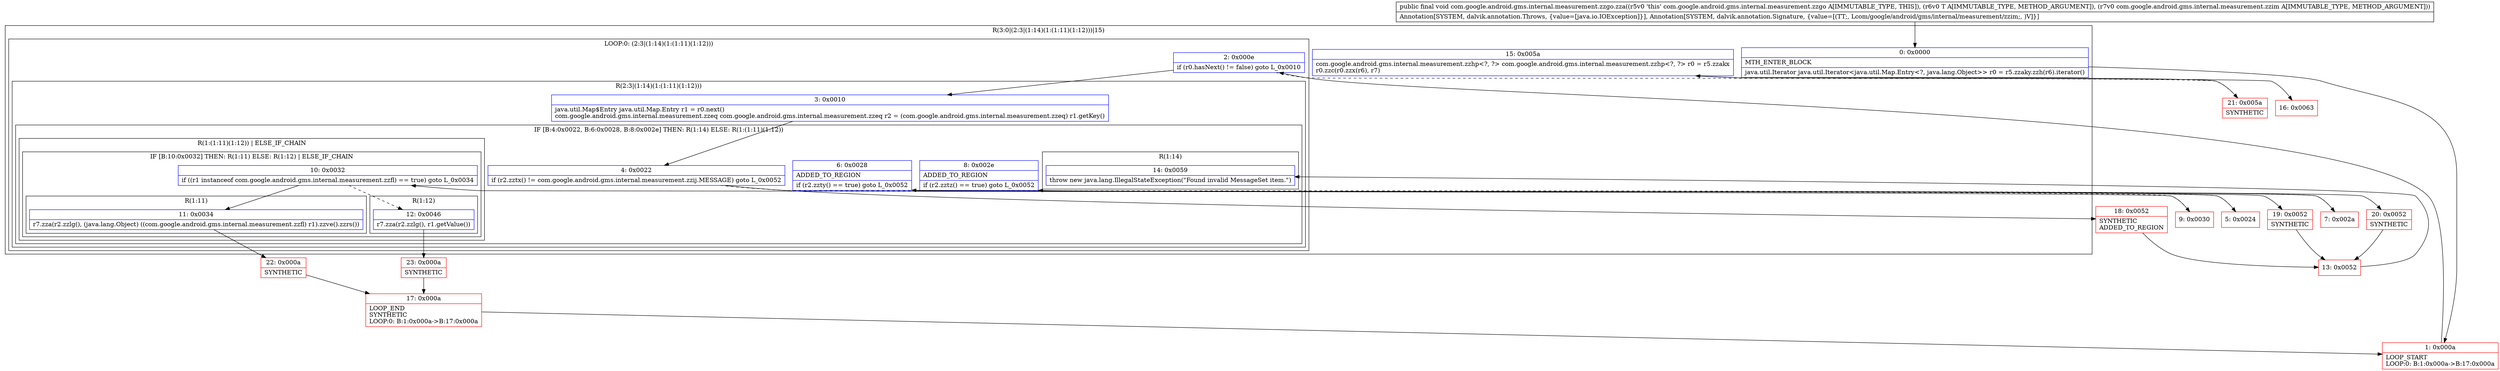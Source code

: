 digraph "CFG forcom.google.android.gms.internal.measurement.zzgo.zza(Ljava\/lang\/Object;Lcom\/google\/android\/gms\/internal\/measurement\/zzim;)V" {
subgraph cluster_Region_583939908 {
label = "R(3:0|(2:3|(1:14)(1:(1:11)(1:12)))|15)";
node [shape=record,color=blue];
Node_0 [shape=record,label="{0\:\ 0x0000|MTH_ENTER_BLOCK\l|java.util.Iterator java.util.Iterator\<java.util.Map.Entry\<?, java.lang.Object\>\> r0 = r5.zzaky.zzh(r6).iterator()\l}"];
subgraph cluster_LoopRegion_115571962 {
label = "LOOP:0: (2:3|(1:14)(1:(1:11)(1:12)))";
node [shape=record,color=blue];
Node_2 [shape=record,label="{2\:\ 0x000e|if (r0.hasNext() != false) goto L_0x0010\l}"];
subgraph cluster_Region_1481493787 {
label = "R(2:3|(1:14)(1:(1:11)(1:12)))";
node [shape=record,color=blue];
Node_3 [shape=record,label="{3\:\ 0x0010|java.util.Map$Entry java.util.Map.Entry r1 = r0.next()\lcom.google.android.gms.internal.measurement.zzeq com.google.android.gms.internal.measurement.zzeq r2 = (com.google.android.gms.internal.measurement.zzeq) r1.getKey()\l}"];
subgraph cluster_IfRegion_1458100393 {
label = "IF [B:4:0x0022, B:6:0x0028, B:8:0x002e] THEN: R(1:14) ELSE: R(1:(1:11)(1:12))";
node [shape=record,color=blue];
Node_4 [shape=record,label="{4\:\ 0x0022|if (r2.zztx() != com.google.android.gms.internal.measurement.zzij.MESSAGE) goto L_0x0052\l}"];
Node_6 [shape=record,label="{6\:\ 0x0028|ADDED_TO_REGION\l|if (r2.zzty() == true) goto L_0x0052\l}"];
Node_8 [shape=record,label="{8\:\ 0x002e|ADDED_TO_REGION\l|if (r2.zztz() == true) goto L_0x0052\l}"];
subgraph cluster_Region_371111325 {
label = "R(1:14)";
node [shape=record,color=blue];
Node_14 [shape=record,label="{14\:\ 0x0059|throw new java.lang.IllegalStateException(\"Found invalid MessageSet item.\")\l}"];
}
subgraph cluster_Region_438988500 {
label = "R(1:(1:11)(1:12)) | ELSE_IF_CHAIN\l";
node [shape=record,color=blue];
subgraph cluster_IfRegion_776283593 {
label = "IF [B:10:0x0032] THEN: R(1:11) ELSE: R(1:12) | ELSE_IF_CHAIN\l";
node [shape=record,color=blue];
Node_10 [shape=record,label="{10\:\ 0x0032|if ((r1 instanceof com.google.android.gms.internal.measurement.zzfl) == true) goto L_0x0034\l}"];
subgraph cluster_Region_2111980370 {
label = "R(1:11)";
node [shape=record,color=blue];
Node_11 [shape=record,label="{11\:\ 0x0034|r7.zza(r2.zzlg(), (java.lang.Object) ((com.google.android.gms.internal.measurement.zzfl) r1).zzve().zzrs())\l}"];
}
subgraph cluster_Region_1627124920 {
label = "R(1:12)";
node [shape=record,color=blue];
Node_12 [shape=record,label="{12\:\ 0x0046|r7.zza(r2.zzlg(), r1.getValue())\l}"];
}
}
}
}
}
}
Node_15 [shape=record,label="{15\:\ 0x005a|com.google.android.gms.internal.measurement.zzhp\<?, ?\> com.google.android.gms.internal.measurement.zzhp\<?, ?\> r0 = r5.zzakx\lr0.zzc(r0.zzx(r6), r7)\l}"];
}
Node_1 [shape=record,color=red,label="{1\:\ 0x000a|LOOP_START\lLOOP:0: B:1:0x000a\-\>B:17:0x000a\l}"];
Node_5 [shape=record,color=red,label="{5\:\ 0x0024}"];
Node_7 [shape=record,color=red,label="{7\:\ 0x002a}"];
Node_9 [shape=record,color=red,label="{9\:\ 0x0030}"];
Node_13 [shape=record,color=red,label="{13\:\ 0x0052}"];
Node_16 [shape=record,color=red,label="{16\:\ 0x0063}"];
Node_17 [shape=record,color=red,label="{17\:\ 0x000a|LOOP_END\lSYNTHETIC\lLOOP:0: B:1:0x000a\-\>B:17:0x000a\l}"];
Node_18 [shape=record,color=red,label="{18\:\ 0x0052|SYNTHETIC\lADDED_TO_REGION\l}"];
Node_19 [shape=record,color=red,label="{19\:\ 0x0052|SYNTHETIC\l}"];
Node_20 [shape=record,color=red,label="{20\:\ 0x0052|SYNTHETIC\l}"];
Node_21 [shape=record,color=red,label="{21\:\ 0x005a|SYNTHETIC\l}"];
Node_22 [shape=record,color=red,label="{22\:\ 0x000a|SYNTHETIC\l}"];
Node_23 [shape=record,color=red,label="{23\:\ 0x000a|SYNTHETIC\l}"];
MethodNode[shape=record,label="{public final void com.google.android.gms.internal.measurement.zzgo.zza((r5v0 'this' com.google.android.gms.internal.measurement.zzgo A[IMMUTABLE_TYPE, THIS]), (r6v0 T A[IMMUTABLE_TYPE, METHOD_ARGUMENT]), (r7v0 com.google.android.gms.internal.measurement.zzim A[IMMUTABLE_TYPE, METHOD_ARGUMENT]))  | Annotation[SYSTEM, dalvik.annotation.Throws, \{value=[java.io.IOException]\}], Annotation[SYSTEM, dalvik.annotation.Signature, \{value=[(TT;, Lcom\/google\/android\/gms\/internal\/measurement\/zzim;, )V]\}]\l}"];
MethodNode -> Node_0;
Node_0 -> Node_1;
Node_2 -> Node_3;
Node_2 -> Node_21[style=dashed];
Node_3 -> Node_4;
Node_4 -> Node_5[style=dashed];
Node_4 -> Node_18;
Node_6 -> Node_7[style=dashed];
Node_6 -> Node_19;
Node_8 -> Node_9[style=dashed];
Node_8 -> Node_20;
Node_10 -> Node_11;
Node_10 -> Node_12[style=dashed];
Node_11 -> Node_22;
Node_12 -> Node_23;
Node_15 -> Node_16;
Node_1 -> Node_2;
Node_5 -> Node_6;
Node_7 -> Node_8;
Node_9 -> Node_10;
Node_13 -> Node_14;
Node_17 -> Node_1;
Node_18 -> Node_13;
Node_19 -> Node_13;
Node_20 -> Node_13;
Node_21 -> Node_15;
Node_22 -> Node_17;
Node_23 -> Node_17;
}


